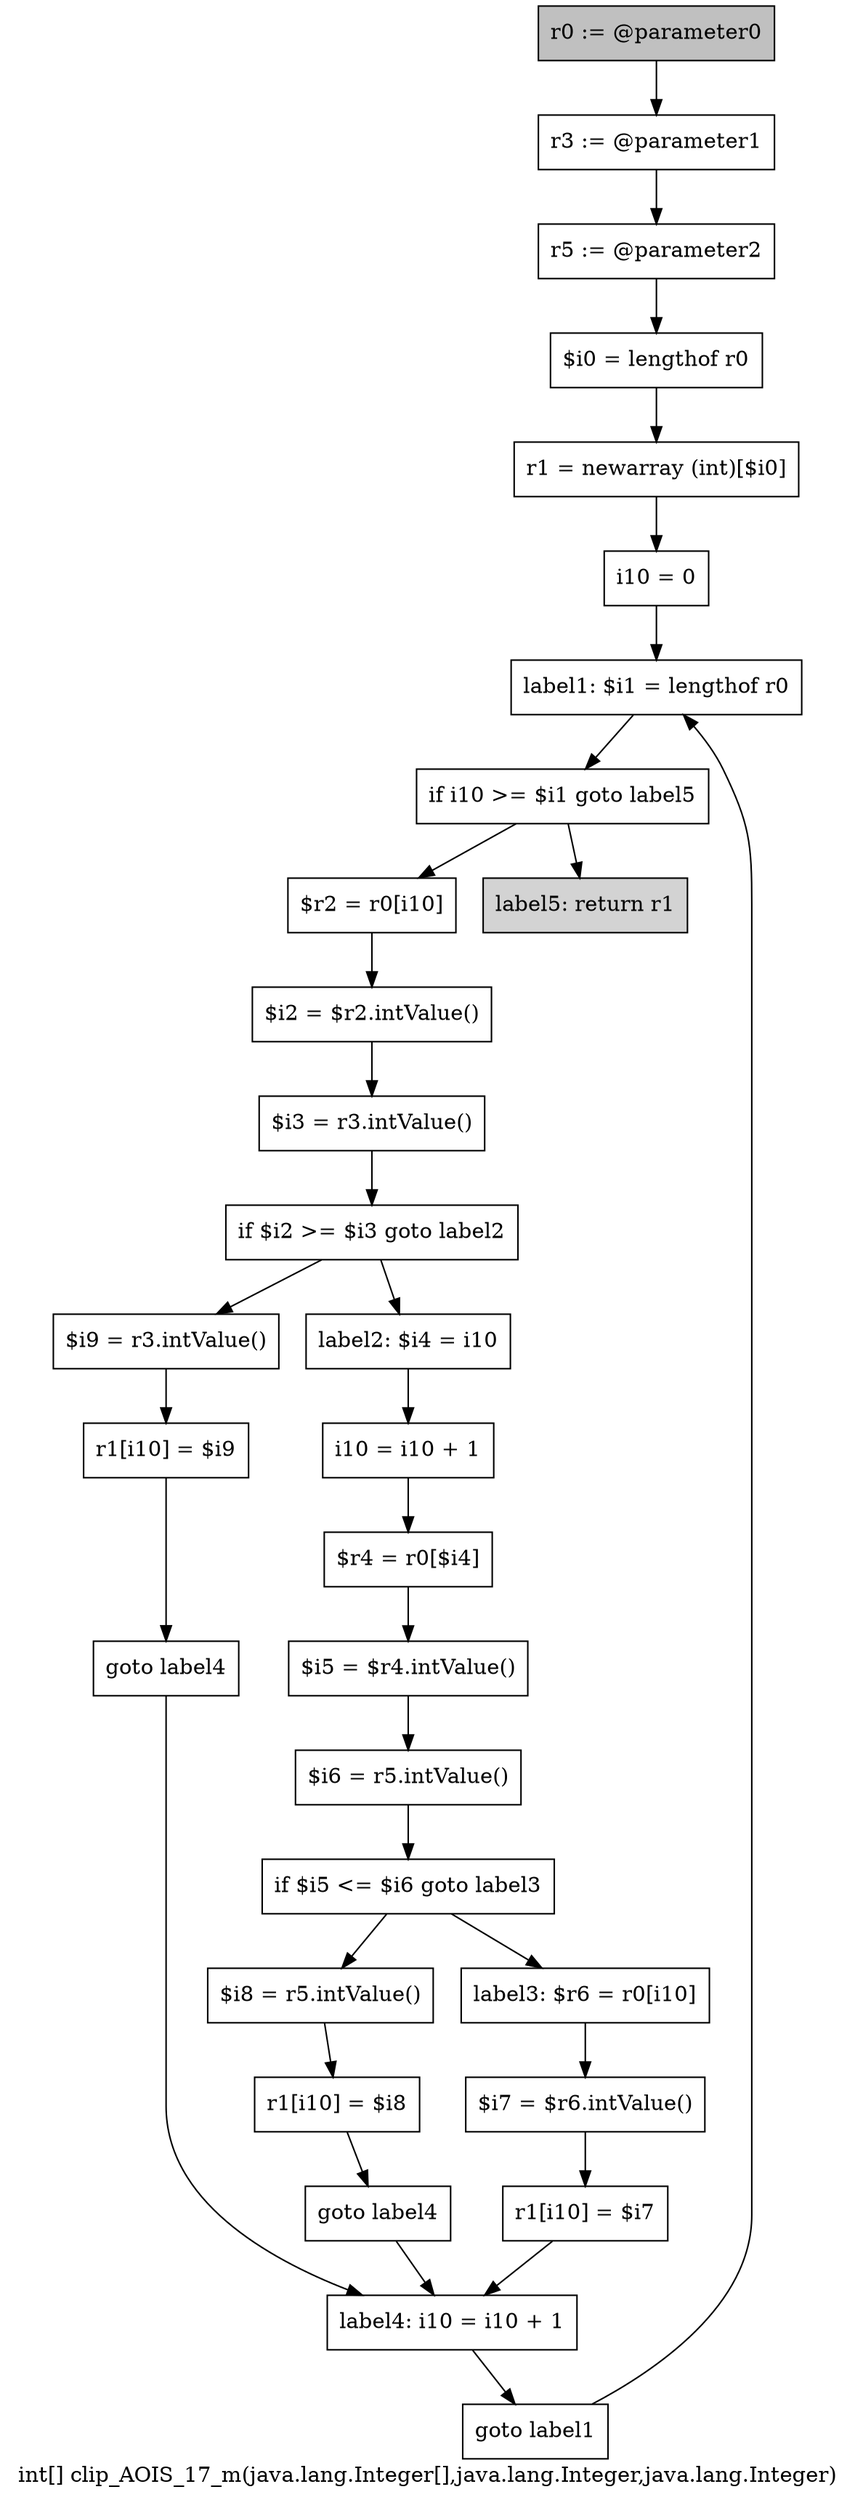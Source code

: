 digraph "int[] clip_AOIS_17_m(java.lang.Integer[],java.lang.Integer,java.lang.Integer)" {
    label="int[] clip_AOIS_17_m(java.lang.Integer[],java.lang.Integer,java.lang.Integer)";
    node [shape=box];
    "0" [style=filled,fillcolor=gray,label="r0 := @parameter0",];
    "1" [label="r3 := @parameter1",];
    "0"->"1";
    "2" [label="r5 := @parameter2",];
    "1"->"2";
    "3" [label="$i0 = lengthof r0",];
    "2"->"3";
    "4" [label="r1 = newarray (int)[$i0]",];
    "3"->"4";
    "5" [label="i10 = 0",];
    "4"->"5";
    "6" [label="label1: $i1 = lengthof r0",];
    "5"->"6";
    "7" [label="if i10 >= $i1 goto label5",];
    "6"->"7";
    "8" [label="$r2 = r0[i10]",];
    "7"->"8";
    "29" [style=filled,fillcolor=lightgray,label="label5: return r1",];
    "7"->"29";
    "9" [label="$i2 = $r2.intValue()",];
    "8"->"9";
    "10" [label="$i3 = r3.intValue()",];
    "9"->"10";
    "11" [label="if $i2 >= $i3 goto label2",];
    "10"->"11";
    "12" [label="$i9 = r3.intValue()",];
    "11"->"12";
    "15" [label="label2: $i4 = i10",];
    "11"->"15";
    "13" [label="r1[i10] = $i9",];
    "12"->"13";
    "14" [label="goto label4",];
    "13"->"14";
    "27" [label="label4: i10 = i10 + 1",];
    "14"->"27";
    "16" [label="i10 = i10 + 1",];
    "15"->"16";
    "17" [label="$r4 = r0[$i4]",];
    "16"->"17";
    "18" [label="$i5 = $r4.intValue()",];
    "17"->"18";
    "19" [label="$i6 = r5.intValue()",];
    "18"->"19";
    "20" [label="if $i5 <= $i6 goto label3",];
    "19"->"20";
    "21" [label="$i8 = r5.intValue()",];
    "20"->"21";
    "24" [label="label3: $r6 = r0[i10]",];
    "20"->"24";
    "22" [label="r1[i10] = $i8",];
    "21"->"22";
    "23" [label="goto label4",];
    "22"->"23";
    "23"->"27";
    "25" [label="$i7 = $r6.intValue()",];
    "24"->"25";
    "26" [label="r1[i10] = $i7",];
    "25"->"26";
    "26"->"27";
    "28" [label="goto label1",];
    "27"->"28";
    "28"->"6";
}
